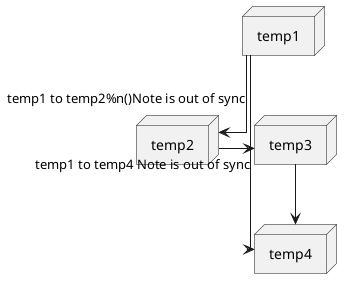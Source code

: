{
  "sha1": "tt0kw92fqzjhcp6bfq39re89pl0xw4u",
  "insertion": {
    "when": "2024-06-04T17:28:46.704Z",
    "url": "https://forum.plantuml.net/11326/note-on-arrow-goes-out-of-sync",
    "user": "plantuml@gmail.com"
  }
}
@startuml
skinparam linetype ortho
node temp1
together {
node temp2
node temp3
node temp4
}
temp1 -down-> temp2 : temp1 to temp2%n()Note is out of sync
temp3 -down-> temp4
temp1 -down-> temp4 : temp1 to temp4 Note is out of sync
temp2 -right-> temp3
@enduml
